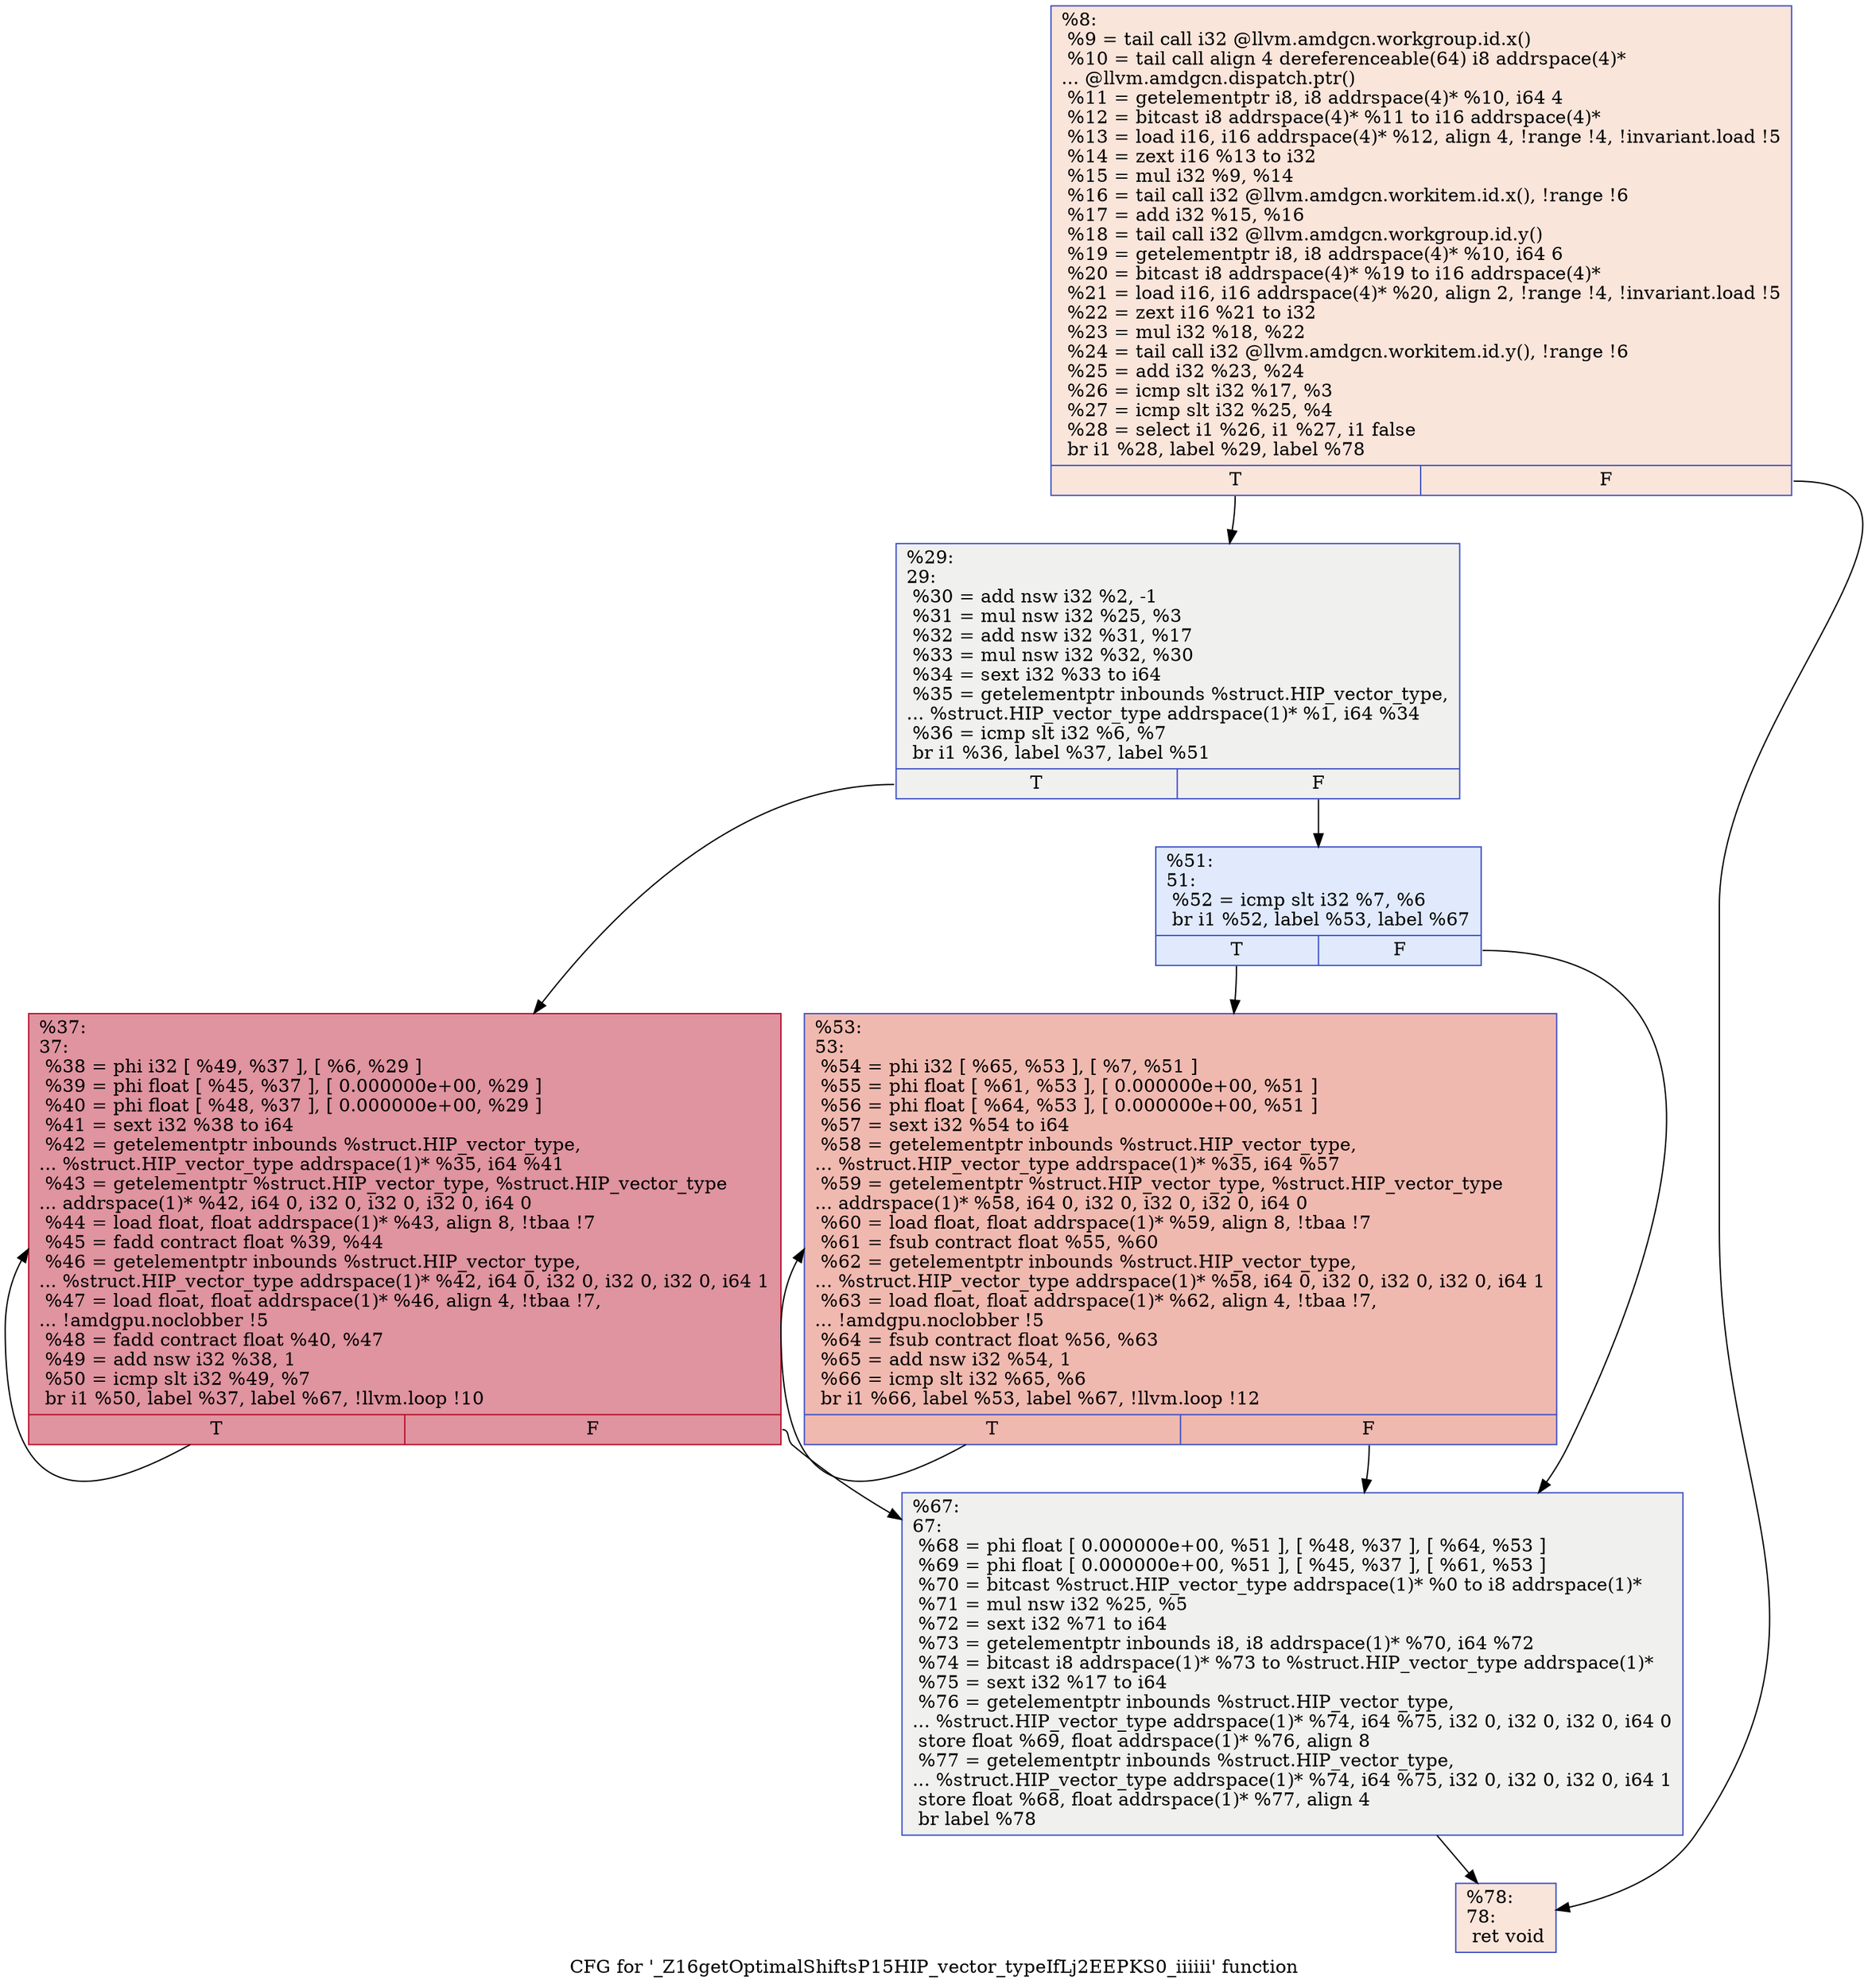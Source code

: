 digraph "CFG for '_Z16getOptimalShiftsP15HIP_vector_typeIfLj2EEPKS0_iiiiii' function" {
	label="CFG for '_Z16getOptimalShiftsP15HIP_vector_typeIfLj2EEPKS0_iiiiii' function";

	Node0x5d4f9b0 [shape=record,color="#3d50c3ff", style=filled, fillcolor="#f4c5ad70",label="{%8:\l  %9 = tail call i32 @llvm.amdgcn.workgroup.id.x()\l  %10 = tail call align 4 dereferenceable(64) i8 addrspace(4)*\l... @llvm.amdgcn.dispatch.ptr()\l  %11 = getelementptr i8, i8 addrspace(4)* %10, i64 4\l  %12 = bitcast i8 addrspace(4)* %11 to i16 addrspace(4)*\l  %13 = load i16, i16 addrspace(4)* %12, align 4, !range !4, !invariant.load !5\l  %14 = zext i16 %13 to i32\l  %15 = mul i32 %9, %14\l  %16 = tail call i32 @llvm.amdgcn.workitem.id.x(), !range !6\l  %17 = add i32 %15, %16\l  %18 = tail call i32 @llvm.amdgcn.workgroup.id.y()\l  %19 = getelementptr i8, i8 addrspace(4)* %10, i64 6\l  %20 = bitcast i8 addrspace(4)* %19 to i16 addrspace(4)*\l  %21 = load i16, i16 addrspace(4)* %20, align 2, !range !4, !invariant.load !5\l  %22 = zext i16 %21 to i32\l  %23 = mul i32 %18, %22\l  %24 = tail call i32 @llvm.amdgcn.workitem.id.y(), !range !6\l  %25 = add i32 %23, %24\l  %26 = icmp slt i32 %17, %3\l  %27 = icmp slt i32 %25, %4\l  %28 = select i1 %26, i1 %27, i1 false\l  br i1 %28, label %29, label %78\l|{<s0>T|<s1>F}}"];
	Node0x5d4f9b0:s0 -> Node0x5d533b0;
	Node0x5d4f9b0:s1 -> Node0x5d53440;
	Node0x5d533b0 [shape=record,color="#3d50c3ff", style=filled, fillcolor="#dedcdb70",label="{%29:\l29:                                               \l  %30 = add nsw i32 %2, -1\l  %31 = mul nsw i32 %25, %3\l  %32 = add nsw i32 %31, %17\l  %33 = mul nsw i32 %32, %30\l  %34 = sext i32 %33 to i64\l  %35 = getelementptr inbounds %struct.HIP_vector_type,\l... %struct.HIP_vector_type addrspace(1)* %1, i64 %34\l  %36 = icmp slt i32 %6, %7\l  br i1 %36, label %37, label %51\l|{<s0>T|<s1>F}}"];
	Node0x5d533b0:s0 -> Node0x5d53aa0;
	Node0x5d533b0:s1 -> Node0x5d53b30;
	Node0x5d53aa0 [shape=record,color="#b70d28ff", style=filled, fillcolor="#b70d2870",label="{%37:\l37:                                               \l  %38 = phi i32 [ %49, %37 ], [ %6, %29 ]\l  %39 = phi float [ %45, %37 ], [ 0.000000e+00, %29 ]\l  %40 = phi float [ %48, %37 ], [ 0.000000e+00, %29 ]\l  %41 = sext i32 %38 to i64\l  %42 = getelementptr inbounds %struct.HIP_vector_type,\l... %struct.HIP_vector_type addrspace(1)* %35, i64 %41\l  %43 = getelementptr %struct.HIP_vector_type, %struct.HIP_vector_type\l... addrspace(1)* %42, i64 0, i32 0, i32 0, i32 0, i64 0\l  %44 = load float, float addrspace(1)* %43, align 8, !tbaa !7\l  %45 = fadd contract float %39, %44\l  %46 = getelementptr inbounds %struct.HIP_vector_type,\l... %struct.HIP_vector_type addrspace(1)* %42, i64 0, i32 0, i32 0, i32 0, i64 1\l  %47 = load float, float addrspace(1)* %46, align 4, !tbaa !7,\l... !amdgpu.noclobber !5\l  %48 = fadd contract float %40, %47\l  %49 = add nsw i32 %38, 1\l  %50 = icmp slt i32 %49, %7\l  br i1 %50, label %37, label %67, !llvm.loop !10\l|{<s0>T|<s1>F}}"];
	Node0x5d53aa0:s0 -> Node0x5d53aa0;
	Node0x5d53aa0:s1 -> Node0x5d55800;
	Node0x5d53b30 [shape=record,color="#3d50c3ff", style=filled, fillcolor="#b9d0f970",label="{%51:\l51:                                               \l  %52 = icmp slt i32 %7, %6\l  br i1 %52, label %53, label %67\l|{<s0>T|<s1>F}}"];
	Node0x5d53b30:s0 -> Node0x5d55a90;
	Node0x5d53b30:s1 -> Node0x5d55800;
	Node0x5d55a90 [shape=record,color="#3d50c3ff", style=filled, fillcolor="#de614d70",label="{%53:\l53:                                               \l  %54 = phi i32 [ %65, %53 ], [ %7, %51 ]\l  %55 = phi float [ %61, %53 ], [ 0.000000e+00, %51 ]\l  %56 = phi float [ %64, %53 ], [ 0.000000e+00, %51 ]\l  %57 = sext i32 %54 to i64\l  %58 = getelementptr inbounds %struct.HIP_vector_type,\l... %struct.HIP_vector_type addrspace(1)* %35, i64 %57\l  %59 = getelementptr %struct.HIP_vector_type, %struct.HIP_vector_type\l... addrspace(1)* %58, i64 0, i32 0, i32 0, i32 0, i64 0\l  %60 = load float, float addrspace(1)* %59, align 8, !tbaa !7\l  %61 = fsub contract float %55, %60\l  %62 = getelementptr inbounds %struct.HIP_vector_type,\l... %struct.HIP_vector_type addrspace(1)* %58, i64 0, i32 0, i32 0, i32 0, i64 1\l  %63 = load float, float addrspace(1)* %62, align 4, !tbaa !7,\l... !amdgpu.noclobber !5\l  %64 = fsub contract float %56, %63\l  %65 = add nsw i32 %54, 1\l  %66 = icmp slt i32 %65, %6\l  br i1 %66, label %53, label %67, !llvm.loop !12\l|{<s0>T|<s1>F}}"];
	Node0x5d55a90:s0 -> Node0x5d55a90;
	Node0x5d55a90:s1 -> Node0x5d55800;
	Node0x5d55800 [shape=record,color="#3d50c3ff", style=filled, fillcolor="#dedcdb70",label="{%67:\l67:                                               \l  %68 = phi float [ 0.000000e+00, %51 ], [ %48, %37 ], [ %64, %53 ]\l  %69 = phi float [ 0.000000e+00, %51 ], [ %45, %37 ], [ %61, %53 ]\l  %70 = bitcast %struct.HIP_vector_type addrspace(1)* %0 to i8 addrspace(1)*\l  %71 = mul nsw i32 %25, %5\l  %72 = sext i32 %71 to i64\l  %73 = getelementptr inbounds i8, i8 addrspace(1)* %70, i64 %72\l  %74 = bitcast i8 addrspace(1)* %73 to %struct.HIP_vector_type addrspace(1)*\l  %75 = sext i32 %17 to i64\l  %76 = getelementptr inbounds %struct.HIP_vector_type,\l... %struct.HIP_vector_type addrspace(1)* %74, i64 %75, i32 0, i32 0, i32 0, i64 0\l  store float %69, float addrspace(1)* %76, align 8\l  %77 = getelementptr inbounds %struct.HIP_vector_type,\l... %struct.HIP_vector_type addrspace(1)* %74, i64 %75, i32 0, i32 0, i32 0, i64 1\l  store float %68, float addrspace(1)* %77, align 4\l  br label %78\l}"];
	Node0x5d55800 -> Node0x5d53440;
	Node0x5d53440 [shape=record,color="#3d50c3ff", style=filled, fillcolor="#f4c5ad70",label="{%78:\l78:                                               \l  ret void\l}"];
}
